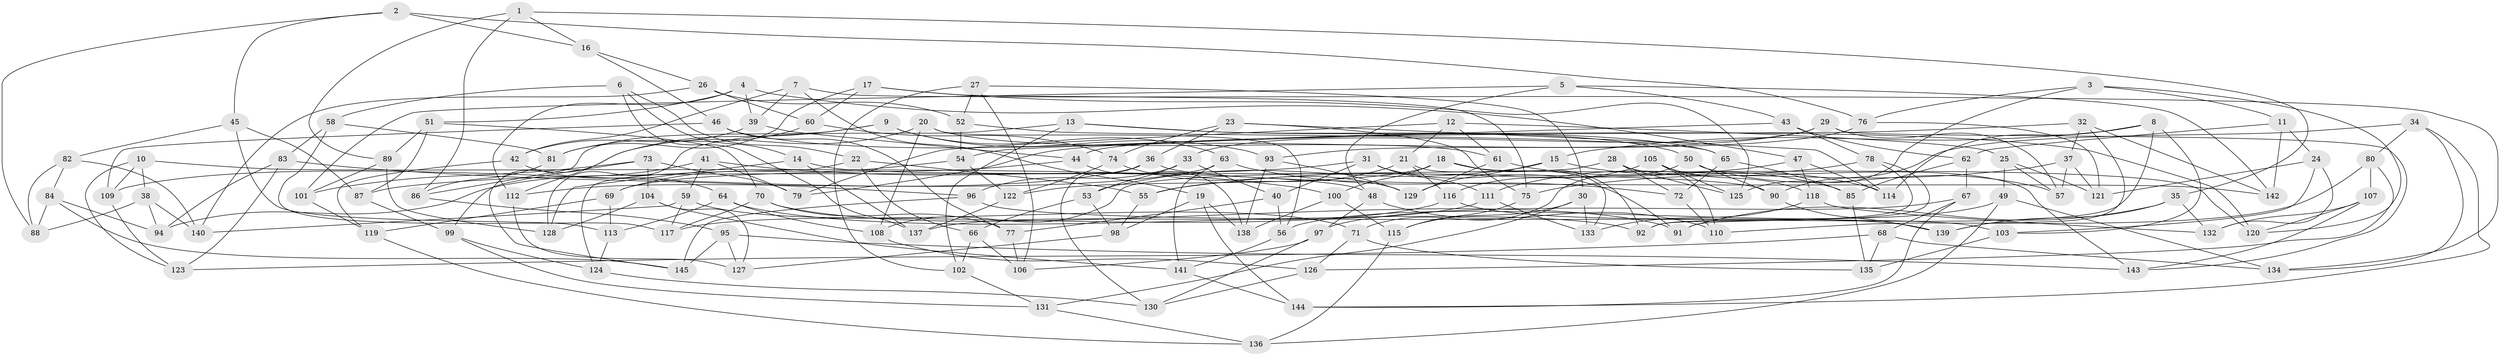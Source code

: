 // coarse degree distribution, {4: 0.41935483870967744, 6: 0.4731182795698925, 5: 0.08602150537634409, 3: 0.021505376344086023}
// Generated by graph-tools (version 1.1) at 2025/42/03/06/25 10:42:23]
// undirected, 145 vertices, 290 edges
graph export_dot {
graph [start="1"]
  node [color=gray90,style=filled];
  1;
  2;
  3;
  4;
  5;
  6;
  7;
  8;
  9;
  10;
  11;
  12;
  13;
  14;
  15;
  16;
  17;
  18;
  19;
  20;
  21;
  22;
  23;
  24;
  25;
  26;
  27;
  28;
  29;
  30;
  31;
  32;
  33;
  34;
  35;
  36;
  37;
  38;
  39;
  40;
  41;
  42;
  43;
  44;
  45;
  46;
  47;
  48;
  49;
  50;
  51;
  52;
  53;
  54;
  55;
  56;
  57;
  58;
  59;
  60;
  61;
  62;
  63;
  64;
  65;
  66;
  67;
  68;
  69;
  70;
  71;
  72;
  73;
  74;
  75;
  76;
  77;
  78;
  79;
  80;
  81;
  82;
  83;
  84;
  85;
  86;
  87;
  88;
  89;
  90;
  91;
  92;
  93;
  94;
  95;
  96;
  97;
  98;
  99;
  100;
  101;
  102;
  103;
  104;
  105;
  106;
  107;
  108;
  109;
  110;
  111;
  112;
  113;
  114;
  115;
  116;
  117;
  118;
  119;
  120;
  121;
  122;
  123;
  124;
  125;
  126;
  127;
  128;
  129;
  130;
  131;
  132;
  133;
  134;
  135;
  136;
  137;
  138;
  139;
  140;
  141;
  142;
  143;
  144;
  145;
  1 -- 16;
  1 -- 35;
  1 -- 89;
  1 -- 86;
  2 -- 45;
  2 -- 76;
  2 -- 16;
  2 -- 88;
  3 -- 120;
  3 -- 76;
  3 -- 11;
  3 -- 125;
  4 -- 47;
  4 -- 39;
  4 -- 112;
  4 -- 51;
  5 -- 48;
  5 -- 101;
  5 -- 142;
  5 -- 43;
  6 -- 22;
  6 -- 58;
  6 -- 14;
  6 -- 137;
  7 -- 42;
  7 -- 19;
  7 -- 134;
  7 -- 39;
  8 -- 15;
  8 -- 92;
  8 -- 114;
  8 -- 103;
  9 -- 93;
  9 -- 63;
  9 -- 112;
  9 -- 86;
  10 -- 38;
  10 -- 48;
  10 -- 109;
  10 -- 123;
  11 -- 62;
  11 -- 24;
  11 -- 142;
  12 -- 61;
  12 -- 25;
  12 -- 21;
  12 -- 79;
  13 -- 128;
  13 -- 102;
  13 -- 65;
  13 -- 120;
  14 -- 90;
  14 -- 137;
  14 -- 128;
  15 -- 129;
  15 -- 53;
  15 -- 114;
  16 -- 26;
  16 -- 46;
  17 -- 125;
  17 -- 60;
  17 -- 75;
  17 -- 81;
  18 -- 120;
  18 -- 92;
  18 -- 122;
  18 -- 100;
  19 -- 144;
  19 -- 138;
  19 -- 98;
  20 -- 56;
  20 -- 145;
  20 -- 108;
  20 -- 61;
  21 -- 116;
  21 -- 55;
  21 -- 133;
  22 -- 66;
  22 -- 55;
  22 -- 124;
  23 -- 36;
  23 -- 74;
  23 -- 75;
  23 -- 114;
  24 -- 121;
  24 -- 103;
  24 -- 132;
  25 -- 57;
  25 -- 49;
  25 -- 121;
  26 -- 52;
  26 -- 60;
  26 -- 140;
  27 -- 52;
  27 -- 30;
  27 -- 106;
  27 -- 102;
  28 -- 143;
  28 -- 125;
  28 -- 72;
  28 -- 108;
  29 -- 33;
  29 -- 143;
  29 -- 57;
  29 -- 79;
  30 -- 131;
  30 -- 133;
  30 -- 115;
  31 -- 91;
  31 -- 111;
  31 -- 40;
  31 -- 87;
  32 -- 44;
  32 -- 139;
  32 -- 142;
  32 -- 37;
  33 -- 96;
  33 -- 40;
  33 -- 53;
  34 -- 80;
  34 -- 144;
  34 -- 90;
  34 -- 134;
  35 -- 91;
  35 -- 132;
  35 -- 139;
  36 -- 130;
  36 -- 142;
  36 -- 109;
  37 -- 57;
  37 -- 121;
  37 -- 75;
  38 -- 140;
  38 -- 94;
  38 -- 88;
  39 -- 44;
  39 -- 42;
  40 -- 56;
  40 -- 77;
  41 -- 59;
  41 -- 79;
  41 -- 94;
  41 -- 100;
  42 -- 64;
  42 -- 119;
  43 -- 78;
  43 -- 62;
  43 -- 54;
  44 -- 138;
  44 -- 69;
  45 -- 113;
  45 -- 82;
  45 -- 87;
  46 -- 77;
  46 -- 109;
  46 -- 50;
  47 -- 114;
  47 -- 55;
  47 -- 118;
  48 -- 97;
  48 -- 110;
  49 -- 56;
  49 -- 134;
  49 -- 136;
  50 -- 71;
  50 -- 90;
  50 -- 57;
  51 -- 89;
  51 -- 87;
  51 -- 70;
  52 -- 65;
  52 -- 54;
  53 -- 98;
  53 -- 66;
  54 -- 69;
  54 -- 122;
  55 -- 98;
  56 -- 141;
  58 -- 117;
  58 -- 83;
  58 -- 81;
  59 -- 140;
  59 -- 71;
  59 -- 117;
  60 -- 81;
  60 -- 74;
  61 -- 85;
  61 -- 129;
  62 -- 67;
  62 -- 85;
  63 -- 141;
  63 -- 112;
  63 -- 72;
  64 -- 113;
  64 -- 108;
  64 -- 92;
  65 -- 85;
  65 -- 72;
  66 -- 106;
  66 -- 102;
  67 -- 144;
  67 -- 97;
  67 -- 68;
  68 -- 134;
  68 -- 135;
  68 -- 123;
  69 -- 119;
  69 -- 113;
  70 -- 117;
  70 -- 91;
  70 -- 77;
  71 -- 126;
  71 -- 135;
  72 -- 110;
  73 -- 79;
  73 -- 104;
  73 -- 99;
  73 -- 101;
  74 -- 129;
  74 -- 122;
  75 -- 115;
  76 -- 121;
  76 -- 93;
  77 -- 106;
  78 -- 91;
  78 -- 111;
  78 -- 92;
  80 -- 110;
  80 -- 107;
  80 -- 126;
  81 -- 86;
  82 -- 84;
  82 -- 88;
  82 -- 140;
  83 -- 123;
  83 -- 96;
  83 -- 94;
  84 -- 94;
  84 -- 88;
  84 -- 145;
  85 -- 135;
  86 -- 95;
  87 -- 99;
  89 -- 101;
  89 -- 128;
  90 -- 139;
  93 -- 129;
  93 -- 138;
  95 -- 145;
  95 -- 143;
  95 -- 127;
  96 -- 145;
  96 -- 103;
  97 -- 130;
  97 -- 106;
  98 -- 127;
  99 -- 131;
  99 -- 124;
  100 -- 115;
  100 -- 138;
  101 -- 119;
  102 -- 131;
  103 -- 135;
  104 -- 141;
  104 -- 128;
  104 -- 127;
  105 -- 116;
  105 -- 118;
  105 -- 125;
  105 -- 110;
  107 -- 120;
  107 -- 143;
  107 -- 132;
  108 -- 126;
  109 -- 123;
  111 -- 137;
  111 -- 133;
  112 -- 127;
  113 -- 124;
  115 -- 136;
  116 -- 139;
  116 -- 117;
  118 -- 132;
  118 -- 133;
  119 -- 136;
  122 -- 137;
  124 -- 130;
  126 -- 130;
  131 -- 136;
  141 -- 144;
}
